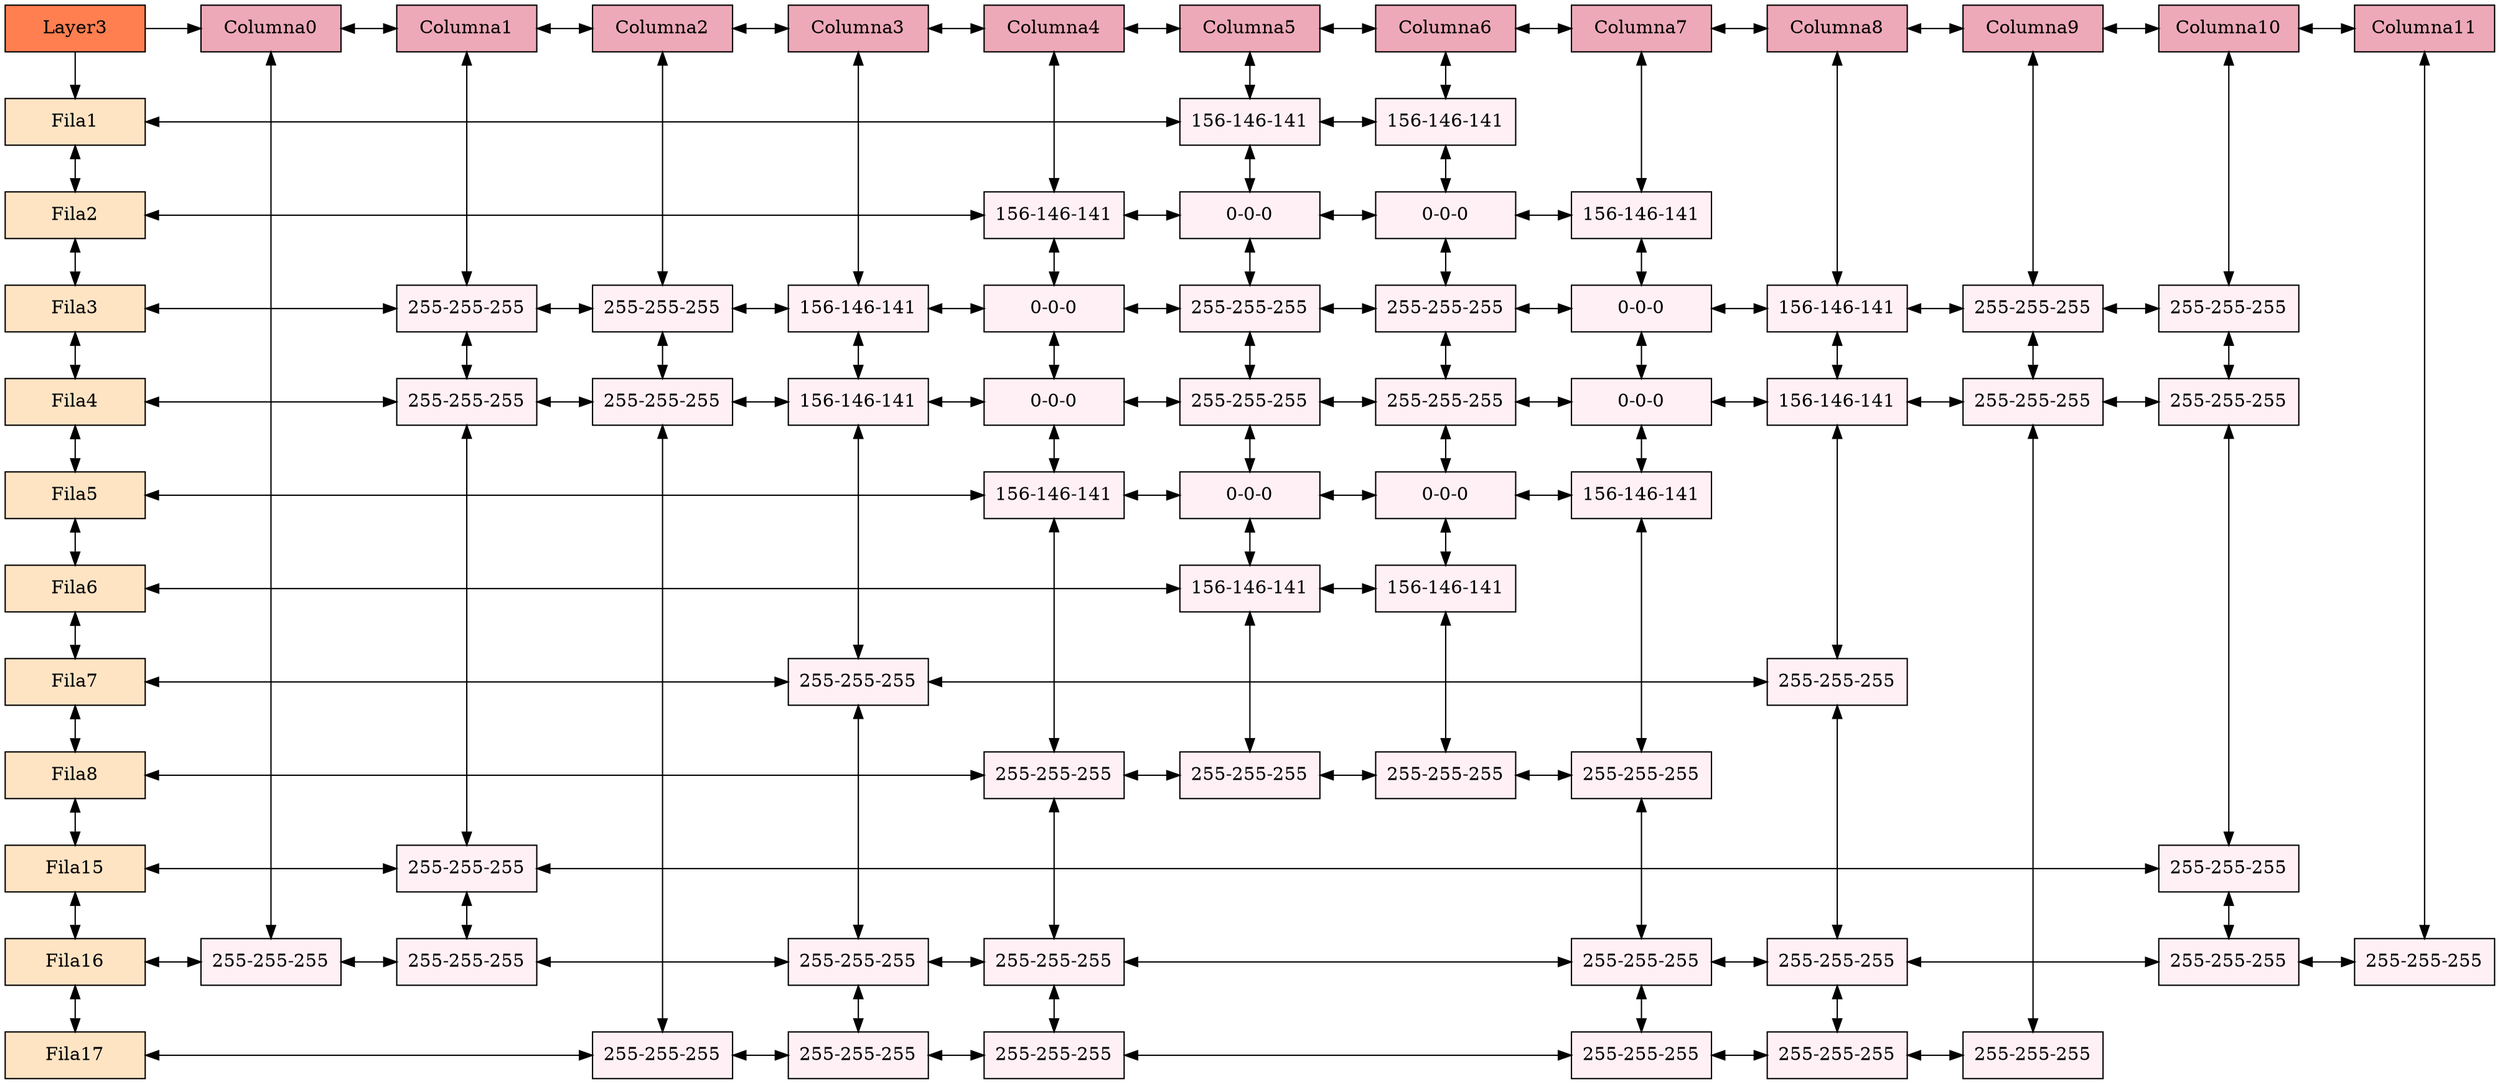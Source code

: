 digraph Sparse_Matrix{
node [shape=box]
graph [ranksep="0.5", nodesep="0.6"];
/* Group 0 para alinear verticalmente RAIZ*/ 
Layer3[ label = "Layer3", width = 1.5, style = filled, fillcolor = coral, group = 0 ];

// Filas 
Fila1 [label = "Fila1" width = 1.5 style = filled, fillcolor = bisque1, group = 0 ];
Fila2 [label = "Fila2" width = 1.5 style = filled, fillcolor = bisque1, group = 0 ];
Fila3 [label = "Fila3" width = 1.5 style = filled, fillcolor = bisque1, group = 0 ];
Fila4 [label = "Fila4" width = 1.5 style = filled, fillcolor = bisque1, group = 0 ];
Fila5 [label = "Fila5" width = 1.5 style = filled, fillcolor = bisque1, group = 0 ];
Fila6 [label = "Fila6" width = 1.5 style = filled, fillcolor = bisque1, group = 0 ];
Fila7 [label = "Fila7" width = 1.5 style = filled, fillcolor = bisque1, group = 0 ];
Fila8 [label = "Fila8" width = 1.5 style = filled, fillcolor = bisque1, group = 0 ];
Fila15 [label = "Fila15" width = 1.5 style = filled, fillcolor = bisque1, group = 0 ];
Fila16 [label = "Fila16" width = 1.5 style = filled, fillcolor = bisque1, group = 0 ];
Fila17 [label = "Fila17" width = 1.5 style = filled, fillcolor = bisque1, group = 0 ];

 //Enlaces de Filas
Fila1->Fila2 [dir = both];
Fila2->Fila3 [dir = both];
Fila3->Fila4 [dir = both];
Fila4->Fila5 [dir = both];
Fila5->Fila6 [dir = both];
Fila6->Fila7 [dir = both];
Fila7->Fila8 [dir = both];
Fila8->Fila15 [dir = both];
Fila15->Fila16 [dir = both];
Fila16->Fila17 [dir = both];

 //Columnas
//Cada una con diferente group para alinear verticalmente con los nodos
Column0[label = "Columna0" width = 1.5 style = filled, fillcolor = pink2, group = 1];
Column1[label = "Columna1" width = 1.5 style = filled, fillcolor = pink2, group = 2];
Column2[label = "Columna2" width = 1.5 style = filled, fillcolor = pink2, group = 3];
Column3[label = "Columna3" width = 1.5 style = filled, fillcolor = pink2, group = 4];
Column4[label = "Columna4" width = 1.5 style = filled, fillcolor = pink2, group = 5];
Column5[label = "Columna5" width = 1.5 style = filled, fillcolor = pink2, group = 6];
Column6[label = "Columna6" width = 1.5 style = filled, fillcolor = pink2, group = 7];
Column7[label = "Columna7" width = 1.5 style = filled, fillcolor = pink2, group = 8];
Column8[label = "Columna8" width = 1.5 style = filled, fillcolor = pink2, group = 9];
Column9[label = "Columna9" width = 1.5 style = filled, fillcolor = pink2, group = 10];
Column10[label = "Columna10" width = 1.5 style = filled, fillcolor = pink2, group = 11];
Column11[label = "Columna11" width = 1.5 style = filled, fillcolor = pink2, group = 12];

 //Enlaces de Columnas
Column0->Column1 [dir = both];
Column1->Column2 [dir = both];
Column2->Column3 [dir = both];
Column3->Column4 [dir = both];
Column4->Column5 [dir = both];
Column5->Column6 [dir = both];
Column6->Column7 [dir = both];
Column7->Column8 [dir = both];
Column8->Column9 [dir = both];
Column9->Column10 [dir = both];
Column10->Column11 [dir = both];

 // Alinear Raiz con Columnas
{rank = same; Layer3; Column0;  Column1;  Column2;  Column3;  Column4;  Column5;  Column6;  Column7;  Column8;  Column9;  Column10;  Column11; };

 // Enlaces Raiz con primera fila y columna
Layer3->Column0;
Layer3->Fila1;

 //Creacion de nodos
//(^<---------------------- F I L A   1---------------------->
N5_F1 [label = "156-146-141" width = 1.5 group = 6 style = filled, fillcolor = lavenderblush1];
N6_F1 [label = "156-146-141" width = 1.5 group = 7 style = filled, fillcolor = lavenderblush1];

//(^<---------------------- F I L A   2---------------------->
N4_F2 [label = "156-146-141" width = 1.5 group = 5 style = filled, fillcolor = lavenderblush1];
N5_F2 [label = "0-0-0" width = 1.5 group = 6 style = filled, fillcolor = lavenderblush1];
N6_F2 [label = "0-0-0" width = 1.5 group = 7 style = filled, fillcolor = lavenderblush1];
N7_F2 [label = "156-146-141" width = 1.5 group = 8 style = filled, fillcolor = lavenderblush1];

//(^<---------------------- F I L A   3---------------------->
N1_F3 [label = "255-255-255" width = 1.5 group = 2 style = filled, fillcolor = lavenderblush1];
N2_F3 [label = "255-255-255" width = 1.5 group = 3 style = filled, fillcolor = lavenderblush1];
N3_F3 [label = "156-146-141" width = 1.5 group = 4 style = filled, fillcolor = lavenderblush1];
N4_F3 [label = "0-0-0" width = 1.5 group = 5 style = filled, fillcolor = lavenderblush1];
N5_F3 [label = "255-255-255" width = 1.5 group = 6 style = filled, fillcolor = lavenderblush1];
N6_F3 [label = "255-255-255" width = 1.5 group = 7 style = filled, fillcolor = lavenderblush1];
N7_F3 [label = "0-0-0" width = 1.5 group = 8 style = filled, fillcolor = lavenderblush1];
N8_F3 [label = "156-146-141" width = 1.5 group = 9 style = filled, fillcolor = lavenderblush1];
N9_F3 [label = "255-255-255" width = 1.5 group = 10 style = filled, fillcolor = lavenderblush1];
N10_F3 [label = "255-255-255" width = 1.5 group = 11 style = filled, fillcolor = lavenderblush1];

//(^<---------------------- F I L A   4---------------------->
N1_F4 [label = "255-255-255" width = 1.5 group = 2 style = filled, fillcolor = lavenderblush1];
N2_F4 [label = "255-255-255" width = 1.5 group = 3 style = filled, fillcolor = lavenderblush1];
N3_F4 [label = "156-146-141" width = 1.5 group = 4 style = filled, fillcolor = lavenderblush1];
N4_F4 [label = "0-0-0" width = 1.5 group = 5 style = filled, fillcolor = lavenderblush1];
N5_F4 [label = "255-255-255" width = 1.5 group = 6 style = filled, fillcolor = lavenderblush1];
N6_F4 [label = "255-255-255" width = 1.5 group = 7 style = filled, fillcolor = lavenderblush1];
N7_F4 [label = "0-0-0" width = 1.5 group = 8 style = filled, fillcolor = lavenderblush1];
N8_F4 [label = "156-146-141" width = 1.5 group = 9 style = filled, fillcolor = lavenderblush1];
N9_F4 [label = "255-255-255" width = 1.5 group = 10 style = filled, fillcolor = lavenderblush1];
N10_F4 [label = "255-255-255" width = 1.5 group = 11 style = filled, fillcolor = lavenderblush1];

//(^<---------------------- F I L A   5---------------------->
N4_F5 [label = "156-146-141" width = 1.5 group = 5 style = filled, fillcolor = lavenderblush1];
N5_F5 [label = "0-0-0" width = 1.5 group = 6 style = filled, fillcolor = lavenderblush1];
N6_F5 [label = "0-0-0" width = 1.5 group = 7 style = filled, fillcolor = lavenderblush1];
N7_F5 [label = "156-146-141" width = 1.5 group = 8 style = filled, fillcolor = lavenderblush1];

//(^<---------------------- F I L A   6---------------------->
N5_F6 [label = "156-146-141" width = 1.5 group = 6 style = filled, fillcolor = lavenderblush1];
N6_F6 [label = "156-146-141" width = 1.5 group = 7 style = filled, fillcolor = lavenderblush1];

//(^<---------------------- F I L A   7---------------------->
N3_F7 [label = "255-255-255" width = 1.5 group = 4 style = filled, fillcolor = lavenderblush1];
N8_F7 [label = "255-255-255" width = 1.5 group = 9 style = filled, fillcolor = lavenderblush1];

//(^<---------------------- F I L A   8---------------------->
N4_F8 [label = "255-255-255" width = 1.5 group = 5 style = filled, fillcolor = lavenderblush1];
N5_F8 [label = "255-255-255" width = 1.5 group = 6 style = filled, fillcolor = lavenderblush1];
N6_F8 [label = "255-255-255" width = 1.5 group = 7 style = filled, fillcolor = lavenderblush1];
N7_F8 [label = "255-255-255" width = 1.5 group = 8 style = filled, fillcolor = lavenderblush1];

//(^<---------------------- F I L A   15---------------------->
N1_F15 [label = "255-255-255" width = 1.5 group = 2 style = filled, fillcolor = lavenderblush1];
N10_F15 [label = "255-255-255" width = 1.5 group = 11 style = filled, fillcolor = lavenderblush1];

//(^<---------------------- F I L A   16---------------------->
N0_F16 [label = "255-255-255" width = 1.5 group = 1 style = filled, fillcolor = lavenderblush1];
N1_F16 [label = "255-255-255" width = 1.5 group = 2 style = filled, fillcolor = lavenderblush1];
N3_F16 [label = "255-255-255" width = 1.5 group = 4 style = filled, fillcolor = lavenderblush1];
N4_F16 [label = "255-255-255" width = 1.5 group = 5 style = filled, fillcolor = lavenderblush1];
N7_F16 [label = "255-255-255" width = 1.5 group = 8 style = filled, fillcolor = lavenderblush1];
N8_F16 [label = "255-255-255" width = 1.5 group = 9 style = filled, fillcolor = lavenderblush1];
N10_F16 [label = "255-255-255" width = 1.5 group = 11 style = filled, fillcolor = lavenderblush1];
N11_F16 [label = "255-255-255" width = 1.5 group = 12 style = filled, fillcolor = lavenderblush1];

//(^<---------------------- F I L A   17---------------------->
N2_F17 [label = "255-255-255" width = 1.5 group = 3 style = filled, fillcolor = lavenderblush1];
N3_F17 [label = "255-255-255" width = 1.5 group = 4 style = filled, fillcolor = lavenderblush1];
N4_F17 [label = "255-255-255" width = 1.5 group = 5 style = filled, fillcolor = lavenderblush1];
N7_F17 [label = "255-255-255" width = 1.5 group = 8 style = filled, fillcolor = lavenderblush1];
N8_F17 [label = "255-255-255" width = 1.5 group = 9 style = filled, fillcolor = lavenderblush1];
N9_F17 [label = "255-255-255" width = 1.5 group = 10 style = filled, fillcolor = lavenderblush1];


 //Creacion de enlaces de nodos
//E N L A C E S  F I L A   1
Column5->N5_F1 [dir = both];
Fila1->N5_F1 [dir = both];
N5_F1->N6_F1 [dir = both];
Column6->N6_F1 [dir = both];
//Alineacion vertical de nodos con la fila
{rank = same; Fila1; N5_F1; N6_F1;  };

//E N L A C E S  F I L A   2
Column4->N4_F2 [dir = both];
Fila2->N4_F2 [dir = both];
N4_F2->N5_F2 [dir = both];
N5_F2->N5_F1 [dir = both];
N5_F2->N6_F2 [dir = both];
N6_F2->N6_F1 [dir = both];
N6_F2->N7_F2 [dir = both];
Column7->N7_F2 [dir = both];
//Alineacion vertical de nodos con la fila
{rank = same; Fila2; N4_F2; N5_F2; N6_F2; N7_F2;  };

//E N L A C E S  F I L A   3
Column1->N1_F3 [dir = both];
Fila3->N1_F3 [dir = both];
N1_F3->N2_F3 [dir = both];
Column2->N2_F3 [dir = both];
N2_F3->N3_F3 [dir = both];
Column3->N3_F3 [dir = both];
N3_F3->N4_F3 [dir = both];
N4_F3->N4_F2 [dir = both];
N4_F3->N5_F3 [dir = both];
N5_F3->N5_F2 [dir = both];
N5_F3->N6_F3 [dir = both];
N6_F3->N6_F2 [dir = both];
N6_F3->N7_F3 [dir = both];
N7_F3->N7_F2 [dir = both];
N7_F3->N8_F3 [dir = both];
Column8->N8_F3 [dir = both];
N8_F3->N9_F3 [dir = both];
Column9->N9_F3 [dir = both];
N9_F3->N10_F3 [dir = both];
Column10->N10_F3 [dir = both];
//Alineacion vertical de nodos con la fila
{rank = same; Fila3; N1_F3; N2_F3; N3_F3; N4_F3; N5_F3; N6_F3; N7_F3; N8_F3; N9_F3; N10_F3;  };

//E N L A C E S  F I L A   4
N1_F4->N1_F3 [dir = both];
Fila4->N1_F4 [dir = both];
N1_F4->N2_F4 [dir = both];
N2_F4->N2_F3 [dir = both];
N2_F4->N3_F4 [dir = both];
N3_F4->N3_F3 [dir = both];
N3_F4->N4_F4 [dir = both];
N4_F4->N4_F3 [dir = both];
N4_F4->N5_F4 [dir = both];
N5_F4->N5_F3 [dir = both];
N5_F4->N6_F4 [dir = both];
N6_F4->N6_F3 [dir = both];
N6_F4->N7_F4 [dir = both];
N7_F4->N7_F3 [dir = both];
N7_F4->N8_F4 [dir = both];
N8_F4->N8_F3 [dir = both];
N8_F4->N9_F4 [dir = both];
N9_F4->N9_F3 [dir = both];
N9_F4->N10_F4 [dir = both];
N10_F4->N10_F3 [dir = both];
//Alineacion vertical de nodos con la fila
{rank = same; Fila4; N1_F4; N2_F4; N3_F4; N4_F4; N5_F4; N6_F4; N7_F4; N8_F4; N9_F4; N10_F4;  };

//E N L A C E S  F I L A   5
N4_F5->N4_F4 [dir = both];
Fila5->N4_F5 [dir = both];
N4_F5->N5_F5 [dir = both];
N5_F5->N5_F4 [dir = both];
N5_F5->N6_F5 [dir = both];
N6_F5->N6_F4 [dir = both];
N6_F5->N7_F5 [dir = both];
N7_F5->N7_F4 [dir = both];
//Alineacion vertical de nodos con la fila
{rank = same; Fila5; N4_F5; N5_F5; N6_F5; N7_F5;  };

//E N L A C E S  F I L A   6
N5_F6->N5_F5 [dir = both];
Fila6->N5_F6 [dir = both];
N5_F6->N6_F6 [dir = both];
N6_F6->N6_F5 [dir = both];
//Alineacion vertical de nodos con la fila
{rank = same; Fila6; N5_F6; N6_F6;  };

//E N L A C E S  F I L A   7
N3_F7->N3_F4 [dir = both];
Fila7->N3_F7 [dir = both];
N3_F7->N8_F7 [dir = both];
N8_F7->N8_F4 [dir = both];
//Alineacion vertical de nodos con la fila
{rank = same; Fila7; N3_F7; N8_F7;  };

//E N L A C E S  F I L A   8
N4_F8->N4_F5 [dir = both];
Fila8->N4_F8 [dir = both];
N4_F8->N5_F8 [dir = both];
N5_F8->N5_F6 [dir = both];
N5_F8->N6_F8 [dir = both];
N6_F8->N6_F6 [dir = both];
N6_F8->N7_F8 [dir = both];
N7_F8->N7_F5 [dir = both];
//Alineacion vertical de nodos con la fila
{rank = same; Fila8; N4_F8; N5_F8; N6_F8; N7_F8;  };

//E N L A C E S  F I L A   15
N1_F15->N1_F4 [dir = both];
Fila15->N1_F15 [dir = both];
N1_F15->N10_F15 [dir = both];
N10_F15->N10_F4 [dir = both];
//Alineacion vertical de nodos con la fila
{rank = same; Fila15; N1_F15; N10_F15;  };

//E N L A C E S  F I L A   16
Column0->N0_F16 [dir = both];
Fila16->N0_F16 [dir = both];
N0_F16->N1_F16 [dir = both];
N1_F16->N1_F15 [dir = both];
N1_F16->N3_F16 [dir = both];
N3_F16->N3_F7 [dir = both];
N3_F16->N4_F16 [dir = both];
N4_F16->N4_F8 [dir = both];
N4_F16->N7_F16 [dir = both];
N7_F16->N7_F8 [dir = both];
N7_F16->N8_F16 [dir = both];
N8_F16->N8_F7 [dir = both];
N8_F16->N10_F16 [dir = both];
N10_F16->N10_F15 [dir = both];
N10_F16->N11_F16 [dir = both];
Column11->N11_F16 [dir = both];
//Alineacion vertical de nodos con la fila
{rank = same; Fila16; N0_F16; N1_F16; N3_F16; N4_F16; N7_F16; N8_F16; N10_F16; N11_F16;  };

//E N L A C E S  F I L A   17
N2_F17->N2_F4 [dir = both];
Fila17->N2_F17 [dir = both];
N2_F17->N3_F17 [dir = both];
N3_F17->N3_F16 [dir = both];
N3_F17->N4_F17 [dir = both];
N4_F17->N4_F16 [dir = both];
N4_F17->N7_F17 [dir = both];
N7_F17->N7_F16 [dir = both];
N7_F17->N8_F17 [dir = both];
N8_F17->N8_F16 [dir = both];
N8_F17->N9_F17 [dir = both];
N9_F17->N9_F4 [dir = both];
//Alineacion vertical de nodos con la fila
{rank = same; Fila17; N2_F17; N3_F17; N4_F17; N7_F17; N8_F17; N9_F17;  };

}
